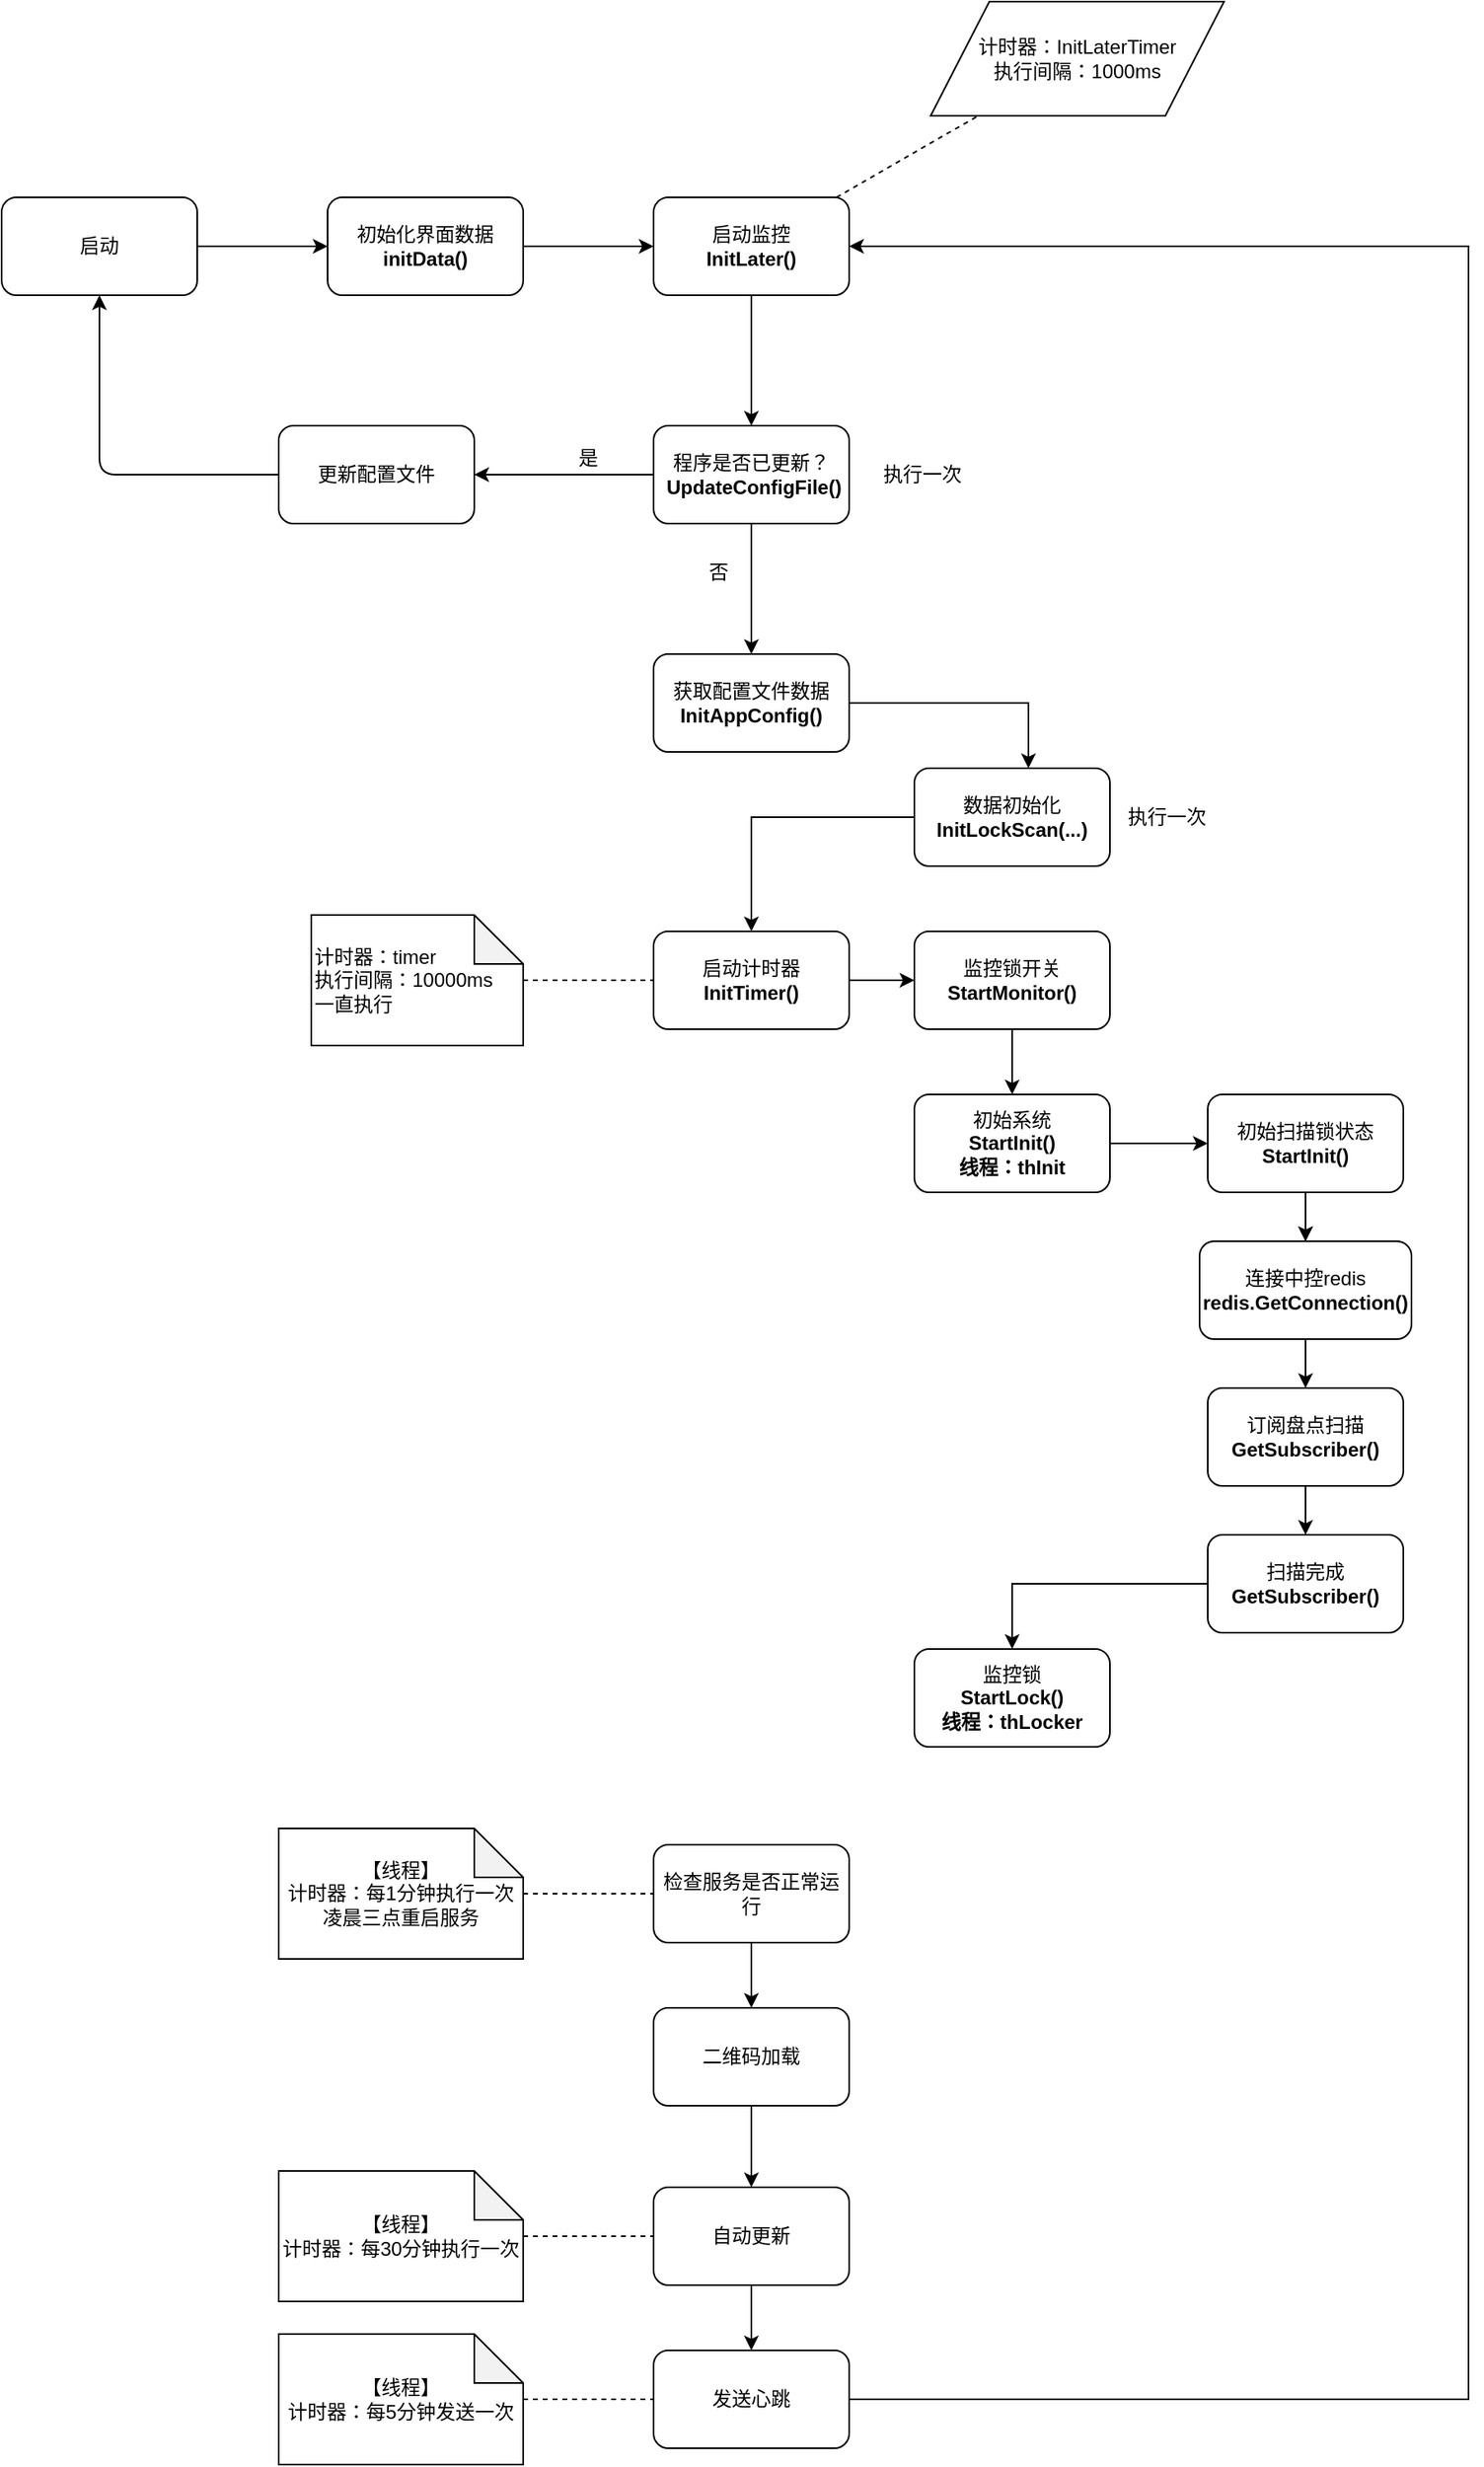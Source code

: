 <mxfile version="12.4.9" type="github">
  <diagram id="6a731a19-8d31-9384-78a2-239565b7b9f0" name="Page-1">
    <mxGraphModel dx="1422" dy="762" grid="1" gridSize="10" guides="1" tooltips="1" connect="1" arrows="1" fold="1" page="1" pageScale="1" pageWidth="1169" pageHeight="827" background="#ffffff" math="0" shadow="0">
      <root>
        <mxCell id="0"/>
        <mxCell id="1" parent="0"/>
        <mxCell id="UQhNOVVjy30IoHvUPy2a-60" value="" style="edgeStyle=orthogonalEdgeStyle;rounded=0;orthogonalLoop=1;jettySize=auto;html=1;" parent="1" source="UQhNOVVjy30IoHvUPy2a-58" target="UQhNOVVjy30IoHvUPy2a-59" edge="1">
          <mxGeometry relative="1" as="geometry"/>
        </mxCell>
        <mxCell id="UQhNOVVjy30IoHvUPy2a-58" value="启动" style="rounded=1;whiteSpace=wrap;html=1;" parent="1" vertex="1">
          <mxGeometry x="90" y="250" width="120" height="60" as="geometry"/>
        </mxCell>
        <mxCell id="UQhNOVVjy30IoHvUPy2a-62" value="" style="edgeStyle=orthogonalEdgeStyle;rounded=0;orthogonalLoop=1;jettySize=auto;html=1;" parent="1" source="UQhNOVVjy30IoHvUPy2a-59" target="UQhNOVVjy30IoHvUPy2a-61" edge="1">
          <mxGeometry relative="1" as="geometry"/>
        </mxCell>
        <mxCell id="UQhNOVVjy30IoHvUPy2a-59" value="初始化界面数据&lt;br&gt;&lt;b&gt;initData()&lt;/b&gt;" style="rounded=1;whiteSpace=wrap;html=1;" parent="1" vertex="1">
          <mxGeometry x="290" y="250" width="120" height="60" as="geometry"/>
        </mxCell>
        <mxCell id="UQhNOVVjy30IoHvUPy2a-64" value="" style="edgeStyle=orthogonalEdgeStyle;rounded=0;orthogonalLoop=1;jettySize=auto;html=1;" parent="1" source="UQhNOVVjy30IoHvUPy2a-61" target="UQhNOVVjy30IoHvUPy2a-63" edge="1">
          <mxGeometry relative="1" as="geometry"/>
        </mxCell>
        <mxCell id="UQhNOVVjy30IoHvUPy2a-61" value="启动监控&lt;br&gt;&lt;b&gt;InitLater()&lt;/b&gt;" style="rounded=1;whiteSpace=wrap;html=1;" parent="1" vertex="1">
          <mxGeometry x="490" y="250" width="120" height="60" as="geometry"/>
        </mxCell>
        <mxCell id="UQhNOVVjy30IoHvUPy2a-66" value="" style="edgeStyle=orthogonalEdgeStyle;rounded=0;orthogonalLoop=1;jettySize=auto;html=1;" parent="1" source="UQhNOVVjy30IoHvUPy2a-63" target="UQhNOVVjy30IoHvUPy2a-65" edge="1">
          <mxGeometry relative="1" as="geometry"/>
        </mxCell>
        <mxCell id="UQhNOVVjy30IoHvUPy2a-68" value="" style="edgeStyle=orthogonalEdgeStyle;rounded=0;orthogonalLoop=1;jettySize=auto;html=1;" parent="1" source="UQhNOVVjy30IoHvUPy2a-63" target="UQhNOVVjy30IoHvUPy2a-72" edge="1">
          <mxGeometry relative="1" as="geometry">
            <mxPoint x="370" y="570" as="targetPoint"/>
            <Array as="points">
              <mxPoint x="550" y="480"/>
              <mxPoint x="550" y="480"/>
            </Array>
          </mxGeometry>
        </mxCell>
        <mxCell id="UQhNOVVjy30IoHvUPy2a-63" value="程序是否已更新？&lt;br&gt;&lt;b&gt;&amp;nbsp;UpdateConfigFile()&lt;/b&gt;" style="rounded=1;whiteSpace=wrap;html=1;" parent="1" vertex="1">
          <mxGeometry x="490" y="390" width="120" height="60" as="geometry"/>
        </mxCell>
        <mxCell id="UQhNOVVjy30IoHvUPy2a-78" value="" style="edgeStyle=orthogonalEdgeStyle;rounded=0;orthogonalLoop=1;jettySize=auto;html=1;" parent="1" source="UQhNOVVjy30IoHvUPy2a-72" target="ZWhGvF26r6JHexXq590v-8" edge="1">
          <mxGeometry relative="1" as="geometry">
            <Array as="points">
              <mxPoint x="720" y="560"/>
            </Array>
          </mxGeometry>
        </mxCell>
        <mxCell id="UQhNOVVjy30IoHvUPy2a-72" value="获取配置文件数据&lt;br&gt;&lt;b&gt;InitAppConfig()&lt;/b&gt;" style="rounded=1;whiteSpace=wrap;html=1;" parent="1" vertex="1">
          <mxGeometry x="490" y="530" width="120" height="60" as="geometry"/>
        </mxCell>
        <mxCell id="ZWhGvF26r6JHexXq590v-12" style="edgeStyle=orthogonalEdgeStyle;rounded=0;orthogonalLoop=1;jettySize=auto;html=1;exitX=0.5;exitY=1;exitDx=0;exitDy=0;" edge="1" parent="1" source="ZWhGvF26r6JHexXq590v-8" target="UQhNOVVjy30IoHvUPy2a-79">
          <mxGeometry relative="1" as="geometry">
            <mxPoint x="610" y="660" as="targetPoint"/>
            <Array as="points">
              <mxPoint x="730" y="660"/>
              <mxPoint x="730" y="630"/>
              <mxPoint x="550" y="630"/>
            </Array>
          </mxGeometry>
        </mxCell>
        <mxCell id="ZWhGvF26r6JHexXq590v-8" value="数据初始化&lt;br&gt;&lt;b&gt;InitLockScan(...)&lt;/b&gt;" style="rounded=1;whiteSpace=wrap;html=1;" vertex="1" parent="1">
          <mxGeometry x="650" y="600" width="120" height="60" as="geometry"/>
        </mxCell>
        <mxCell id="ZWhGvF26r6JHexXq590v-19" value="" style="edgeStyle=orthogonalEdgeStyle;rounded=0;orthogonalLoop=1;jettySize=auto;html=1;" edge="1" parent="1" source="UQhNOVVjy30IoHvUPy2a-79" target="ZWhGvF26r6JHexXq590v-18">
          <mxGeometry relative="1" as="geometry"/>
        </mxCell>
        <mxCell id="UQhNOVVjy30IoHvUPy2a-79" value="启动计时器&lt;br&gt;&lt;b&gt;InitTimer()&lt;/b&gt;" style="rounded=1;whiteSpace=wrap;html=1;" parent="1" vertex="1">
          <mxGeometry x="490" y="700" width="120" height="60" as="geometry"/>
        </mxCell>
        <mxCell id="ZWhGvF26r6JHexXq590v-22" value="" style="edgeStyle=orthogonalEdgeStyle;rounded=0;orthogonalLoop=1;jettySize=auto;html=1;" edge="1" parent="1" source="ZWhGvF26r6JHexXq590v-18" target="ZWhGvF26r6JHexXq590v-21">
          <mxGeometry relative="1" as="geometry"/>
        </mxCell>
        <mxCell id="ZWhGvF26r6JHexXq590v-18" value="监控锁开关&lt;br&gt;&lt;b&gt;StartMonitor()&lt;/b&gt;" style="rounded=1;whiteSpace=wrap;html=1;" vertex="1" parent="1">
          <mxGeometry x="650" y="700" width="120" height="60" as="geometry"/>
        </mxCell>
        <mxCell id="ZWhGvF26r6JHexXq590v-24" value="" style="edgeStyle=orthogonalEdgeStyle;rounded=0;orthogonalLoop=1;jettySize=auto;html=1;" edge="1" parent="1" source="ZWhGvF26r6JHexXq590v-21" target="ZWhGvF26r6JHexXq590v-23">
          <mxGeometry relative="1" as="geometry"/>
        </mxCell>
        <mxCell id="ZWhGvF26r6JHexXq590v-21" value="初始系统&lt;br&gt;&lt;b&gt;StartInit()&lt;/b&gt;&lt;br&gt;&lt;b&gt;线程：thInit&lt;/b&gt;" style="rounded=1;whiteSpace=wrap;html=1;" vertex="1" parent="1">
          <mxGeometry x="650" y="800" width="120" height="60" as="geometry"/>
        </mxCell>
        <mxCell id="ZWhGvF26r6JHexXq590v-35" value="监控锁&lt;br&gt;&lt;b&gt;StartLock()&lt;/b&gt;&lt;br&gt;&lt;b&gt;线程：thLocker&lt;/b&gt;" style="rounded=1;whiteSpace=wrap;html=1;" vertex="1" parent="1">
          <mxGeometry x="650" y="1140" width="120" height="60" as="geometry"/>
        </mxCell>
        <mxCell id="ZWhGvF26r6JHexXq590v-26" value="" style="edgeStyle=orthogonalEdgeStyle;rounded=0;orthogonalLoop=1;jettySize=auto;html=1;" edge="1" parent="1" source="ZWhGvF26r6JHexXq590v-23" target="ZWhGvF26r6JHexXq590v-25">
          <mxGeometry relative="1" as="geometry"/>
        </mxCell>
        <mxCell id="ZWhGvF26r6JHexXq590v-27" value="" style="edgeStyle=orthogonalEdgeStyle;rounded=0;orthogonalLoop=1;jettySize=auto;html=1;" edge="1" parent="1" source="ZWhGvF26r6JHexXq590v-23" target="ZWhGvF26r6JHexXq590v-25">
          <mxGeometry relative="1" as="geometry"/>
        </mxCell>
        <mxCell id="ZWhGvF26r6JHexXq590v-23" value="初始扫描锁状态&lt;b&gt;StartInit()&lt;/b&gt;" style="rounded=1;whiteSpace=wrap;html=1;" vertex="1" parent="1">
          <mxGeometry x="830" y="800" width="120" height="60" as="geometry"/>
        </mxCell>
        <mxCell id="ZWhGvF26r6JHexXq590v-31" value="" style="edgeStyle=orthogonalEdgeStyle;rounded=0;orthogonalLoop=1;jettySize=auto;html=1;" edge="1" parent="1" source="ZWhGvF26r6JHexXq590v-28" target="ZWhGvF26r6JHexXq590v-30">
          <mxGeometry relative="1" as="geometry"/>
        </mxCell>
        <mxCell id="ZWhGvF26r6JHexXq590v-28" value="订阅盘点扫描&lt;br&gt;&lt;b&gt;GetSubscriber()&lt;/b&gt;" style="rounded=1;whiteSpace=wrap;html=1;" vertex="1" parent="1">
          <mxGeometry x="830" y="980" width="120" height="60" as="geometry"/>
        </mxCell>
        <mxCell id="ZWhGvF26r6JHexXq590v-34" value="" style="edgeStyle=orthogonalEdgeStyle;rounded=0;orthogonalLoop=1;jettySize=auto;html=1;" edge="1" parent="1" source="ZWhGvF26r6JHexXq590v-30" target="ZWhGvF26r6JHexXq590v-35">
          <mxGeometry relative="1" as="geometry">
            <mxPoint x="750" y="1100" as="targetPoint"/>
          </mxGeometry>
        </mxCell>
        <mxCell id="ZWhGvF26r6JHexXq590v-30" value="扫描完成&lt;br&gt;&lt;b&gt;GetSubscriber()&lt;/b&gt;" style="rounded=1;whiteSpace=wrap;html=1;" vertex="1" parent="1">
          <mxGeometry x="830" y="1070" width="120" height="60" as="geometry"/>
        </mxCell>
        <mxCell id="ZWhGvF26r6JHexXq590v-25" value="连接中控redis&lt;br&gt;&lt;b&gt;redis.GetConnection()&lt;/b&gt;" style="rounded=1;whiteSpace=wrap;html=1;" vertex="1" parent="1">
          <mxGeometry x="825" y="890" width="130" height="60" as="geometry"/>
        </mxCell>
        <mxCell id="UQhNOVVjy30IoHvUPy2a-90" value="" style="edgeStyle=orthogonalEdgeStyle;rounded=0;orthogonalLoop=1;jettySize=auto;html=1;" parent="1" source="UQhNOVVjy30IoHvUPy2a-84" target="UQhNOVVjy30IoHvUPy2a-89" edge="1">
          <mxGeometry relative="1" as="geometry"/>
        </mxCell>
        <mxCell id="UQhNOVVjy30IoHvUPy2a-84" value="检查服务是否正常运行" style="rounded=1;whiteSpace=wrap;html=1;" parent="1" vertex="1">
          <mxGeometry x="490" y="1260" width="120" height="60" as="geometry"/>
        </mxCell>
        <mxCell id="UQhNOVVjy30IoHvUPy2a-92" value="" style="edgeStyle=orthogonalEdgeStyle;rounded=0;orthogonalLoop=1;jettySize=auto;html=1;" parent="1" source="UQhNOVVjy30IoHvUPy2a-89" target="UQhNOVVjy30IoHvUPy2a-91" edge="1">
          <mxGeometry relative="1" as="geometry"/>
        </mxCell>
        <mxCell id="UQhNOVVjy30IoHvUPy2a-89" value="二维码加载" style="rounded=1;whiteSpace=wrap;html=1;" parent="1" vertex="1">
          <mxGeometry x="490" y="1360" width="120" height="60" as="geometry"/>
        </mxCell>
        <mxCell id="UQhNOVVjy30IoHvUPy2a-97" value="" style="edgeStyle=orthogonalEdgeStyle;rounded=0;orthogonalLoop=1;jettySize=auto;html=1;" parent="1" source="UQhNOVVjy30IoHvUPy2a-91" target="UQhNOVVjy30IoHvUPy2a-96" edge="1">
          <mxGeometry relative="1" as="geometry"/>
        </mxCell>
        <mxCell id="UQhNOVVjy30IoHvUPy2a-91" value="自动更新" style="rounded=1;whiteSpace=wrap;html=1;" parent="1" vertex="1">
          <mxGeometry x="490" y="1470" width="120" height="60" as="geometry"/>
        </mxCell>
        <mxCell id="UQhNOVVjy30IoHvUPy2a-102" value="" style="edgeStyle=orthogonalEdgeStyle;rounded=0;orthogonalLoop=1;jettySize=auto;html=1;" parent="1" source="UQhNOVVjy30IoHvUPy2a-96" target="UQhNOVVjy30IoHvUPy2a-61" edge="1">
          <mxGeometry relative="1" as="geometry">
            <mxPoint x="550" y="1510" as="targetPoint"/>
            <Array as="points">
              <mxPoint x="990" y="1600"/>
              <mxPoint x="990" y="280"/>
            </Array>
          </mxGeometry>
        </mxCell>
        <mxCell id="UQhNOVVjy30IoHvUPy2a-96" value="发送心跳" style="rounded=1;whiteSpace=wrap;html=1;" parent="1" vertex="1">
          <mxGeometry x="490" y="1570" width="120" height="60" as="geometry"/>
        </mxCell>
        <mxCell id="UQhNOVVjy30IoHvUPy2a-65" value="更新配置文件" style="rounded=1;whiteSpace=wrap;html=1;" parent="1" vertex="1">
          <mxGeometry x="260" y="390" width="120" height="60" as="geometry"/>
        </mxCell>
        <mxCell id="UQhNOVVjy30IoHvUPy2a-69" value="否" style="text;html=1;strokeColor=none;fillColor=none;align=center;verticalAlign=middle;whiteSpace=wrap;rounded=0;" parent="1" vertex="1">
          <mxGeometry x="510" y="470" width="40" height="20" as="geometry"/>
        </mxCell>
        <mxCell id="UQhNOVVjy30IoHvUPy2a-70" value="是" style="text;html=1;strokeColor=none;fillColor=none;align=center;verticalAlign=middle;whiteSpace=wrap;rounded=0;" parent="1" vertex="1">
          <mxGeometry x="430" y="400" width="40" height="20" as="geometry"/>
        </mxCell>
        <mxCell id="UQhNOVVjy30IoHvUPy2a-82" value="计时器：timer&lt;br&gt;执行间隔：10000ms&lt;br&gt;一直执行" style="shape=note;whiteSpace=wrap;html=1;backgroundOutline=1;darkOpacity=0.05;align=left;" parent="1" vertex="1">
          <mxGeometry x="280" y="690" width="130" height="80" as="geometry"/>
        </mxCell>
        <mxCell id="UQhNOVVjy30IoHvUPy2a-86" value="【线程】&lt;br&gt;计时器：每1分钟执行一次&lt;br&gt;凌晨三点重启服务" style="shape=note;whiteSpace=wrap;html=1;backgroundOutline=1;darkOpacity=0.05;" parent="1" vertex="1">
          <mxGeometry x="260" y="1250" width="150" height="80" as="geometry"/>
        </mxCell>
        <mxCell id="UQhNOVVjy30IoHvUPy2a-93" value="【线程】&lt;br&gt;计时器：每30分钟执行一次" style="shape=note;whiteSpace=wrap;html=1;backgroundOutline=1;darkOpacity=0.05;" parent="1" vertex="1">
          <mxGeometry x="260" y="1460" width="150" height="80" as="geometry"/>
        </mxCell>
        <mxCell id="UQhNOVVjy30IoHvUPy2a-98" value="【线程】&lt;br&gt;计时器：每5分钟发送一次" style="shape=note;whiteSpace=wrap;html=1;backgroundOutline=1;darkOpacity=0.05;" parent="1" vertex="1">
          <mxGeometry x="260" y="1560" width="150" height="80" as="geometry"/>
        </mxCell>
        <mxCell id="UQhNOVVjy30IoHvUPy2a-83" value="" style="endArrow=none;dashed=1;html=1;" parent="1" source="UQhNOVVjy30IoHvUPy2a-82" target="UQhNOVVjy30IoHvUPy2a-79" edge="1">
          <mxGeometry width="50" height="50" relative="1" as="geometry">
            <mxPoint x="90" y="940" as="sourcePoint"/>
            <mxPoint x="140" y="890" as="targetPoint"/>
          </mxGeometry>
        </mxCell>
        <mxCell id="UQhNOVVjy30IoHvUPy2a-88" value="" style="endArrow=none;dashed=1;html=1;" parent="1" source="UQhNOVVjy30IoHvUPy2a-86" target="UQhNOVVjy30IoHvUPy2a-84" edge="1">
          <mxGeometry width="50" height="50" relative="1" as="geometry">
            <mxPoint x="500" y="1550" as="sourcePoint"/>
            <mxPoint x="550" y="1500" as="targetPoint"/>
          </mxGeometry>
        </mxCell>
        <mxCell id="UQhNOVVjy30IoHvUPy2a-95" value="" style="endArrow=none;dashed=1;html=1;" parent="1" source="UQhNOVVjy30IoHvUPy2a-93" target="UQhNOVVjy30IoHvUPy2a-91" edge="1">
          <mxGeometry width="50" height="50" relative="1" as="geometry">
            <mxPoint x="90" y="1810" as="sourcePoint"/>
            <mxPoint x="140" y="1760" as="targetPoint"/>
          </mxGeometry>
        </mxCell>
        <mxCell id="UQhNOVVjy30IoHvUPy2a-100" value="" style="endArrow=none;dashed=1;html=1;" parent="1" source="UQhNOVVjy30IoHvUPy2a-98" target="UQhNOVVjy30IoHvUPy2a-96" edge="1">
          <mxGeometry width="50" height="50" relative="1" as="geometry">
            <mxPoint x="270" y="1870" as="sourcePoint"/>
            <mxPoint x="320" y="1820" as="targetPoint"/>
          </mxGeometry>
        </mxCell>
        <mxCell id="ZWhGvF26r6JHexXq590v-1" value="计时器：InitLaterTimer&lt;br&gt;执行间隔：1000ms" style="shape=parallelogram;perimeter=parallelogramPerimeter;whiteSpace=wrap;html=1;" vertex="1" parent="1">
          <mxGeometry x="660" y="130" width="180" height="70" as="geometry"/>
        </mxCell>
        <mxCell id="ZWhGvF26r6JHexXq590v-3" value="" style="endArrow=none;dashed=1;html=1;" edge="1" parent="1" source="UQhNOVVjy30IoHvUPy2a-61" target="ZWhGvF26r6JHexXq590v-1">
          <mxGeometry width="50" height="50" relative="1" as="geometry">
            <mxPoint x="460" y="150" as="sourcePoint"/>
            <mxPoint x="510" y="100" as="targetPoint"/>
          </mxGeometry>
        </mxCell>
        <mxCell id="ZWhGvF26r6JHexXq590v-5" value="" style="endArrow=classic;html=1;entryX=0.5;entryY=1;entryDx=0;entryDy=0;" edge="1" parent="1" source="UQhNOVVjy30IoHvUPy2a-65" target="UQhNOVVjy30IoHvUPy2a-58">
          <mxGeometry width="50" height="50" relative="1" as="geometry">
            <mxPoint x="50" y="460" as="sourcePoint"/>
            <mxPoint x="100" y="410" as="targetPoint"/>
            <Array as="points">
              <mxPoint x="150" y="420"/>
            </Array>
          </mxGeometry>
        </mxCell>
        <mxCell id="ZWhGvF26r6JHexXq590v-13" value="执行一次" style="text;html=1;strokeColor=none;fillColor=none;align=center;verticalAlign=middle;whiteSpace=wrap;rounded=0;" vertex="1" parent="1">
          <mxGeometry x="780" y="620" width="50" height="20" as="geometry"/>
        </mxCell>
        <mxCell id="ZWhGvF26r6JHexXq590v-14" value="执行一次" style="text;html=1;strokeColor=none;fillColor=none;align=center;verticalAlign=middle;whiteSpace=wrap;rounded=0;" vertex="1" parent="1">
          <mxGeometry x="630" y="410" width="50" height="20" as="geometry"/>
        </mxCell>
        <mxCell id="ZWhGvF26r6JHexXq590v-32" value="" style="edgeStyle=orthogonalEdgeStyle;rounded=0;orthogonalLoop=1;jettySize=auto;html=1;" edge="1" parent="1" source="ZWhGvF26r6JHexXq590v-25" target="ZWhGvF26r6JHexXq590v-28">
          <mxGeometry relative="1" as="geometry">
            <mxPoint x="900" y="1050" as="sourcePoint"/>
            <mxPoint x="900" y="1130" as="targetPoint"/>
          </mxGeometry>
        </mxCell>
      </root>
    </mxGraphModel>
  </diagram>
</mxfile>
